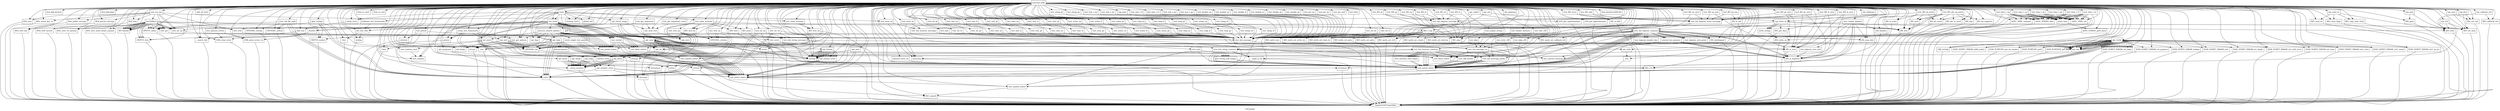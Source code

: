 digraph "Call graph" {
	label="Call graph";

	Node0x55975a6a2500 [shape=record,label="{external node}"];
	Node0x55975a6a2500 -> Node0x55975a6a4090;
	Node0x55975a6a2500 -> Node0x55975a6e0ed0;
	Node0x55975a6a2500 -> Node0x55975a6e1370;
	Node0x55975a6a2500 -> Node0x55975a6a40c0;
	Node0x55975a6a2500 -> Node0x55975a6e10d0;
	Node0x55975a6a2500 -> Node0x55975a6e11b0;
	Node0x55975a6a2500 -> Node0x55975a6e1220;
	Node0x55975a6a2500 -> Node0x55975a6a6890;
	Node0x55975a6a2500 -> Node0x55975a6e1300;
	Node0x55975a6a2500 -> Node0x55975a6e1410;
	Node0x55975a6a2500 -> Node0x55975a6a64b0;
	Node0x55975a6a2500 -> Node0x55975a6a6560;
	Node0x55975a6a2500 -> Node0x55975a6a65d0;
	Node0x55975a6a2500 -> Node0x55975a6a6640;
	Node0x55975a6a2500 -> Node0x55975a6a66b0;
	Node0x55975a6a2500 -> Node0x55975a6a6720;
	Node0x55975a6a2500 -> Node0x55975a6a6790;
	Node0x55975a6a2500 -> Node0x55975a6a4130;
	Node0x55975a6a2500 -> Node0x55975a6a6ab0;
	Node0x55975a6a2500 -> Node0x55975a6a6b80;
	Node0x55975a6a2500 -> Node0x55975a6a6c20;
	Node0x55975a6a2500 -> Node0x55975a6a6c90;
	Node0x55975a6a2500 -> Node0x55975a6a6d00;
	Node0x55975a6a2500 -> Node0x55975a6a6d30;
	Node0x55975a6a2500 -> Node0x55975a67d2c0;
	Node0x55975a6a2500 -> Node0x55975a67d4b0;
	Node0x55975a6a2500 -> Node0x55975a67d520;
	Node0x55975a6a2500 -> Node0x55975a67d5c0;
	Node0x55975a6a2500 -> Node0x55975a67d660;
	Node0x55975a6a2500 -> Node0x55975a67d700;
	Node0x55975a6a2500 -> Node0x55975a91af30;
	Node0x55975a6a2500 -> Node0x55975a91afd0;
	Node0x55975a6a2500 -> Node0x55975a91b070;
	Node0x55975a6a2500 -> Node0x55975a91b0e0;
	Node0x55975a6a2500 -> Node0x55975a91b150;
	Node0x55975a6a2500 -> Node0x55975a91b260;
	Node0x55975a6a2500 -> Node0x55975a91b2d0;
	Node0x55975a6a2500 -> Node0x55975a91b370;
	Node0x55975a6a2500 -> Node0x55975a91b300;
	Node0x55975a6a2500 -> Node0x55975a91b4b0;
	Node0x55975a6a2500 -> Node0x55975a91b4e0;
	Node0x55975a6a2500 -> Node0x55975a91e4f0;
	Node0x55975a6a2500 -> Node0x55975a91e5c0;
	Node0x55975a6a2500 -> Node0x55975a91e970;
	Node0x55975a6a2500 -> Node0x55975a91ea80;
	Node0x55975a6a2500 -> Node0x55975a91eb90;
	Node0x55975a6a2500 -> Node0x55975a91e890;
	Node0x55975a6a2500 -> Node0x55975a91ebc0;
	Node0x55975a6a2500 -> Node0x55975a67d2f0;
	Node0x55975a6a2500 -> Node0x55975a91b180;
	Node0x55975a6a2500 -> Node0x55975a67d7a0;
	Node0x55975a6a2500 -> Node0x55975a67d410;
	Node0x55975a6a2500 -> Node0x55975a91e660;
	Node0x55975a6a2500 -> Node0x55975a67d180;
	Node0x55975a6a2500 -> Node0x55975a91eda0;
	Node0x55975a6a2500 -> Node0x55975a91edd0;
	Node0x55975a6a2500 -> Node0x55975a91ef70;
	Node0x55975a6a2500 -> Node0x55975a6e2ba0;
	Node0x55975a6a2500 -> Node0x55975a6e2bd0;
	Node0x55975a6a2500 -> Node0x55975a6e2c40;
	Node0x55975a6a2500 -> Node0x55975a6e2cf0;
	Node0x55975a6a2500 -> Node0x55975a6e2d90;
	Node0x55975a6a2500 -> Node0x55975a6e2f10;
	Node0x55975a6a2500 -> Node0x55975a6e2f40;
	Node0x55975a6a2500 -> Node0x55975a6e30b0;
	Node0x55975a6a2500 -> Node0x55975a91dce0;
	Node0x55975a6a2500 -> Node0x55975a6e1060;
	Node0x55975a6a2500 -> Node0x55975a91deb0;
	Node0x55975a6a2500 -> Node0x55975a91df50;
	Node0x55975a6a2500 -> Node0x55975a91dff0;
	Node0x55975a6a2500 -> Node0x55975a91e090;
	Node0x55975a6a2500 -> Node0x55975a91e130;
	Node0x55975a6a2500 -> Node0x55975a91e1d0;
	Node0x55975a6a2500 -> Node0x55975a91e270;
	Node0x55975a6a2500 -> Node0x55975a91e310;
	Node0x55975a6a2500 -> Node0x55975a91e3b0;
	Node0x55975a6a2500 -> Node0x55975a91e450;
	Node0x55975a6a2500 -> Node0x55975a6e40f0;
	Node0x55975a6a2500 -> Node0x55975a6e4190;
	Node0x55975a6a2500 -> Node0x55975a6e4230;
	Node0x55975a6a2500 -> Node0x55975a6e42d0;
	Node0x55975a6a2500 -> Node0x55975a6e4370;
	Node0x55975a6a2500 -> Node0x55975a6e4410;
	Node0x55975a6a2500 -> Node0x55975a6e44b0;
	Node0x55975a6a2500 -> Node0x55975a6e4550;
	Node0x55975a6a2500 -> Node0x55975a6e45f0;
	Node0x55975a6a2500 -> Node0x55975a6e4690;
	Node0x55975a6a2500 -> Node0x55975a6e4730;
	Node0x55975a6a2500 -> Node0x55975a6e47d0;
	Node0x55975a6a2500 -> Node0x55975a6e4870;
	Node0x55975a6a2500 -> Node0x55975a6e4910;
	Node0x55975a6a2500 -> Node0x55975a6e49b0;
	Node0x55975a6a2500 -> Node0x55975a6e4a50;
	Node0x55975a6a2500 -> Node0x55975a6e4af0;
	Node0x55975a6a2500 -> Node0x55975a6e4b90;
	Node0x55975a6a2500 -> Node0x55975a6e4c30;
	Node0x55975a6a2500 -> Node0x55975a6e4cd0;
	Node0x55975a6a2500 -> Node0x55975a6e4d70;
	Node0x55975a6a2500 -> Node0x55975a6e4e10;
	Node0x55975a6a2500 -> Node0x55975a6e4eb0;
	Node0x55975a6a2500 -> Node0x55975a6e4f50;
	Node0x55975a6a2500 -> Node0x55975a6e4ff0;
	Node0x55975a6a2500 -> Node0x55975a6e5090;
	Node0x55975a6a2500 -> Node0x55975a6e5130;
	Node0x55975a6a2500 -> Node0x55975a6e51d0;
	Node0x55975a6a2500 -> Node0x55975a6e5270;
	Node0x55975a6a2500 -> Node0x55975a6e5310;
	Node0x55975a6a2500 -> Node0x55975a6e53b0;
	Node0x55975a6a2500 -> Node0x55975a6e5450;
	Node0x55975a6a2500 -> Node0x55975a6e54f0;
	Node0x55975a6a2500 -> Node0x55975a6e5590;
	Node0x55975a6a2500 -> Node0x55975a6e5630;
	Node0x55975a6a2500 -> Node0x55975a6e56d0;
	Node0x55975a6a2500 -> Node0x55975a6e5770;
	Node0x55975a6a2500 -> Node0x55975a6e5810;
	Node0x55975a6a2500 -> Node0x55975a6e58b0;
	Node0x55975a6a2500 -> Node0x55975a6e5950;
	Node0x55975a6a2500 -> Node0x55975a6e0fb0;
	Node0x55975a6a2500 -> Node0x55975a6e1140;
	Node0x55975a6a2500 -> Node0x55975a6e5a50;
	Node0x55975a6a2500 -> Node0x55975a6e5af0;
	Node0x55975a6a2500 -> Node0x55975a6e5cb0;
	Node0x55975a6a2500 -> Node0x55975a6e5ce0;
	Node0x55975a6a2500 -> Node0x55975a6e5e20;
	Node0x55975a6a2500 -> Node0x55975a6e5ec0;
	Node0x55975a6a2500 -> Node0x55975a6e5ff0;
	Node0x55975a6a2500 -> Node0x55975a6e1290;
	Node0x55975a6a2500 -> Node0x55975a6e6020;
	Node0x55975a6a2500 -> Node0x55975a6e6200;
	Node0x55975a6a2500 -> Node0x55975a6e6230;
	Node0x55975a6a2500 -> Node0x55975a6e6330;
	Node0x55975a6a2500 -> Node0x55975a6e6490;
	Node0x55975a6a2500 -> Node0x55975a6e6500;
	Node0x55975a6a2500 -> Node0x55975a6e6660;
	Node0x55975a6a2500 -> Node0x55975a6e6690;
	Node0x55975a6a2500 -> Node0x55975a6e6750;
	Node0x55975a6a2500 -> Node0x55975a6e6810;
	Node0x55975a6a2500 -> Node0x55975a6e6910;
	Node0x55975a6a2500 -> Node0x55975a6e6a90;
	Node0x55975a6a2500 -> Node0x55975a6e6ac0;
	Node0x55975a6a2500 -> Node0x55975a6e6b30;
	Node0x55975a6a2500 -> Node0x55975a6e31b0;
	Node0x55975a6a2500 -> Node0x55975a6e3220;
	Node0x55975a6a2500 -> Node0x55975a6e3370;
	Node0x55975a6a2500 -> Node0x55975a6e33e0;
	Node0x55975a6a2500 -> Node0x55975a6e3570;
	Node0x55975a6a2500 -> Node0x55975a6e3610;
	Node0x55975a6a2500 -> Node0x55975a6e3680;
	Node0x55975a6a2500 -> Node0x55975a6e3770;
	Node0x55975a6a2500 -> Node0x55975a6e37a0;
	Node0x55975a6a2500 -> Node0x55975a6e38a0;
	Node0x55975a6a2500 -> Node0x55975a6e3940;
	Node0x55975a6a2500 -> Node0x55975a6e38d0;
	Node0x55975a6a2500 -> Node0x55975a6e3c70;
	Node0x55975a6a2500 -> Node0x55975a6e3ce0;
	Node0x55975a6a2500 -> Node0x55975a6e3d10;
	Node0x55975a6a2500 -> Node0x55975a6e3dc0;
	Node0x55975a6a2500 -> Node0x55975a6e3fd0;
	Node0x55975a6a2500 -> Node0x55975a6e4040;
	Node0x55975a6a2500 -> Node0x55975a6e4070;
	Node0x55975a6a2500 -> Node0x55975a699da0;
	Node0x55975a6a2500 -> Node0x55975a699e70;
	Node0x55975a6a2500 -> Node0x55975a699f70;
	Node0x55975a6a2500 -> Node0x55975a699fa0;
	Node0x55975a6a2500 -> Node0x55975a69a120;
	Node0x55975a6a2500 -> Node0x55975a69a2a0;
	Node0x55975a6a2500 -> Node0x55975a69a420;
	Node0x55975a6a2500 -> Node0x55975a69a5a0;
	Node0x55975a6a2500 -> Node0x55975a69a790;
	Node0x55975a6a2500 -> Node0x55975a69a800;
	Node0x55975a6a2500 -> Node0x55975a67d1f0;
	Node0x55975a6a2500 -> Node0x55975a91ab40;
	Node0x55975a6a2500 -> Node0x55975a69a830;
	Node0x55975a6a2500 -> Node0x55975a69aa00;
	Node0x55975a6a2500 -> Node0x55975a69aa70;
	Node0x55975a6a2500 -> Node0x55975a69abb0;
	Node0x55975a6a2500 -> Node0x55975a69ac50;
	Node0x55975a6a2500 -> Node0x55975a69acc0;
	Node0x55975a6a2500 -> Node0x55975a69adb0;
	Node0x55975a6a2500 -> Node0x55975a91ad70;
	Node0x55975a6a2500 -> Node0x55975a69ade0;
	Node0x55975a6a2500 -> Node0x55975a69aea0;
	Node0x55975a6a2500 -> Node0x55975a69b090;
	Node0x55975a6a2500 -> Node0x55975a69b140;
	Node0x55975a6a2500 -> Node0x55975a69b170;
	Node0x55975a6a2500 -> Node0x55975a69b3f0;
	Node0x55975a6a2500 -> Node0x55975a69b420;
	Node0x55975a6a2500 -> Node0x55975a69b610;
	Node0x55975a6a2500 -> Node0x55975a69b640;
	Node0x55975a6a2500 -> Node0x55975a69b830;
	Node0x55975a6a2500 -> Node0x55975a91ad00;
	Node0x55975a6a2500 -> Node0x55975a69b860;
	Node0x55975a6a2500 -> Node0x55975a69ba20;
	Node0x55975a6a2500 -> Node0x55975a69ba90;
	Node0x55975a6a2500 -> Node0x55975a69bb00;
	Node0x55975a6a2500 -> Node0x55975a69bb70;
	Node0x55975a6a2500 -> Node0x55975a69bbe0;
	Node0x55975a6a2500 -> Node0x55975a69c060;
	Node0x55975a6a2500 -> Node0x55975a69c0d0;
	Node0x55975a6a2500 -> Node0x55975a69c140;
	Node0x55975a6a2500 -> Node0x55975a69c1b0;
	Node0x55975a6a2500 -> Node0x55975a69c220;
	Node0x55975a6a2500 -> Node0x55975a69caa0;
	Node0x55975a6a2500 -> Node0x55975a69cb10;
	Node0x55975a6a2500 -> Node0x55975a69cb80;
	Node0x55975a6a2500 -> Node0x55975a69cbf0;
	Node0x55975a6a2500 -> Node0x55975a91abe0;
	Node0x55975a6a2500 -> Node0x55975a69cf60;
	Node0x55975a6a2500 -> Node0x55975a69cef0;
	Node0x55975a6a2500 -> Node0x55975a69d040;
	Node0x55975a6a2500 -> Node0x55975a91ac90;
	Node0x55975a6a2500 -> Node0x55975a69d110;
	Node0x55975a6a2500 -> Node0x55975a91eaf0;
	Node0x55975a6a2500 -> Node0x55975a91e9e0;
	Node0x55975a6a2500 -> Node0x55975a91ab70;
	Node0x55975a6a2500 -> Node0x55975a91e630;
	Node0x55975a6a2500 -> Node0x55975a69d170;
	Node0x55975a6a2500 -> Node0x55975a69d300;
	Node0x55975a6a2500 -> Node0x55975a69d370;
	Node0x55975a6a2500 -> Node0x55975a91e900;
	Node0x55975a6a2500 -> Node0x55975a69d470;
	Node0x55975a6a2500 -> Node0x55975a91ae10;
	Node0x55975a6a2500 -> Node0x55975a69d510;
	Node0x55975a6a2500 -> Node0x55975a91ec70;
	Node0x55975a6a2500 -> Node0x55975a67d3a0;
	Node0x55975a6a2500 -> Node0x55975a69d610;
	Node0x55975a6a2500 -> Node0x55975a91ae80;
	Node0x55975a6a2500 -> Node0x55975a69d710;
	Node0x55975a6a2500 -> Node0x55975a6e5b20;
	Node0x55975a6a2500 -> Node0x55975a69dab0;
	Node0x55975a6a2500 -> Node0x55975a69dfb0;
	Node0x55975a6a2500 -> Node0x55975a6e63d0;
	Node0x55975a6a2500 -> Node0x55975a69e140;
	Node0x55975a6a2500 -> Node0x55975a69e2b0;
	Node0x55975a6a2500 -> Node0x55975a6e65a0;
	Node0x55975a6a2500 -> Node0x55975a69e950;
	Node0x55975a6a2500 -> Node0x55975a69e9c0;
	Node0x55975a6a2500 -> Node0x55975a6e6190;
	Node0x55975a6a2500 -> Node0x55975a720b60;
	Node0x55975a6a2500 -> Node0x55975a91e6d0;
	Node0x55975a6a2500 -> Node0x55975a69d250;
	Node0x55975a6a2500 -> Node0x55975a720d00;
	Node0x55975a6a2500 -> Node0x55975a721380;
	Node0x55975a6a2500 -> Node0x55975a720da0;
	Node0x55975a6a2500 -> Node0x55975a7215e0;
	Node0x55975a6a2500 -> Node0x55975a720d30;
	Node0x55975a6a2500 -> Node0x55975a7217d0;
	Node0x55975a6a2500 -> Node0x55975a720ea0;
	Node0x55975a6a2500 -> Node0x55975a721870;
	Node0x55975a6a2500 -> Node0x55975a720f10;
	Node0x55975a6a2500 -> Node0x55975a7219d0;
	Node0x55975a6a2500 -> Node0x55975a720f80;
	Node0x55975a6a2500 -> Node0x55975a721b50;
	Node0x55975a6a2500 -> Node0x55975a720ff0;
	Node0x55975a6a2500 -> Node0x55975a721c60;
	Node0x55975a6a2500 -> Node0x55975a721060;
	Node0x55975a6a2500 -> Node0x55975a721d50;
	Node0x55975a6a2500 -> Node0x55975a7210d0;
	Node0x55975a6a2500 -> Node0x55975a7213f0;
	Node0x55975a6a2500 -> Node0x55975a697c40;
	Node0x55975a6a2500 -> Node0x55975a721420;
	Node0x55975a6a2500 -> Node0x55975a721bf0;
	Node0x55975a6a2500 -> Node0x55975a721910;
	Node0x55975a6a2500 -> Node0x55975a721680;
	Node0x55975a6a2500 -> Node0x55975a721610;
	Node0x55975a6a2500 -> Node0x55975a721730;
	Node0x55975a6a2500 -> Node0x55975a721490;
	Node0x55975a6a2500 -> Node0x55975a697eb0;
	Node0x55975a6e0ed0 [shape=record,label="{test_rsa_mp}"];
	Node0x55975a6e0ed0 -> Node0x55975a6a40c0;
	Node0x55975a6e0ed0 -> Node0x55975a6e0fb0;
	Node0x55975a6e0ed0 -> Node0x55975a6e0f40;
	Node0x55975a6e0ed0 -> Node0x55975a6e1060;
	Node0x55975a6e0ed0 -> Node0x55975a6e10d0;
	Node0x55975a6e0ed0 -> Node0x55975a6e1140;
	Node0x55975a6e0ed0 -> Node0x55975a6e11b0;
	Node0x55975a6e0ed0 -> Node0x55975a6e1060;
	Node0x55975a6e0ed0 -> Node0x55975a6e1220;
	Node0x55975a6e0ed0 -> Node0x55975a6e1290;
	Node0x55975a6e0ed0 -> Node0x55975a6e1300;
	Node0x55975a6a4090 [shape=record,label="{setup_tests}"];
	Node0x55975a6a4090 -> Node0x55975a6a4130;
	Node0x55975a6e1370 [shape=record,label="{llvm.dbg.declare}"];
	Node0x55975a6a40c0 [shape=record,label="{RSA_new}"];
	Node0x55975a6a40c0 -> Node0x55975a6a50b0;
	Node0x55975a6a64b0 [shape=record,label="{RSA_set0_key}"];
	Node0x55975a6a64b0 -> Node0x55975a6a50b0;
	Node0x55975a6a6560 [shape=record,label="{RSA_set0_factors}"];
	Node0x55975a6a6560 -> Node0x55975a6a50b0;
	Node0x55975a6a65d0 [shape=record,label="{RSA_set0_crt_params}"];
	Node0x55975a6a65d0 -> Node0x55975a6a50b0;
	Node0x55975a6a6640 [shape=record,label="{CRYPTO_zalloc}"];
	Node0x55975a6a6640 -> Node0x55975a6a50b0;
	Node0x55975a6a66b0 [shape=record,label="{RSA_set0_multi_prime_params}"];
	Node0x55975a6a66b0 -> Node0x55975a6a50b0;
	Node0x55975a6a6720 [shape=record,label="{CRYPTO_free}"];
	Node0x55975a6a6720 -> Node0x55975a6a50b0;
	Node0x55975a6a6790 [shape=record,label="{BN_free}"];
	Node0x55975a6a6790 -> Node0x55975a6a50b0;
	Node0x55975a6a4130 [shape=record,label="{add_test}"];
	Node0x55975a6a4130 -> Node0x55975a6a6ab0;
	Node0x55975a6a6ab0 [shape=record,label="{__assert_fail}"];
	Node0x55975a6a6ab0 -> Node0x55975a6a50b0;
	Node0x55975a6e5770 [shape=record,label="{test_double_ge}"];
	Node0x55975a6e5770 -> Node0x55975a91dd50;
	Node0x55975a6e5810 [shape=record,label="{test_ptr_eq}"];
	Node0x55975a6e5810 -> Node0x55975a91dd50;
	Node0x55975a6e58b0 [shape=record,label="{test_ptr_ne}"];
	Node0x55975a6e58b0 -> Node0x55975a91dd50;
	Node0x55975a6e5950 [shape=record,label="{test_ptr_null}"];
	Node0x55975a6e5950 -> Node0x55975a91dd50;
	Node0x55975a6e0fb0 [shape=record,label="{test_ptr}"];
	Node0x55975a6e0fb0 -> Node0x55975a91dd50;
	Node0x55975a6e1140 [shape=record,label="{test_true}"];
	Node0x55975a6e1140 -> Node0x55975a91dd50;
	Node0x55975a6e5a50 [shape=record,label="{test_false}"];
	Node0x55975a6e5a50 -> Node0x55975a91dd50;
	Node0x55975a6e5af0 [shape=record,label="{test_str_eq}"];
	Node0x55975a6e5af0 -> Node0x55975a91b150;
	Node0x55975a6e5af0 -> Node0x55975a91b2d0;
	Node0x55975a6e5af0 -> Node0x55975a91b2d0;
	Node0x55975a6e5af0 -> Node0x55975a6e5b20;
	Node0x55975a69e240 [shape=record,label="{test_bignum_zero_print}"];
	Node0x55975a69e240 -> Node0x55975a69e800;
	Node0x55975a69e240 -> Node0x55975a91b180;
	Node0x55975a69e2b0 [shape=record,label="{BN_bn2binpad}"];
	Node0x55975a69e2b0 -> Node0x55975a6a50b0;
	Node0x55975a69e730 [shape=record,label="{convert_bn_memory}"];
	Node0x55975a69e730 -> Node0x55975a6e6500;
	Node0x55975a69e730 -> Node0x55975a69e8d0;
	Node0x55975a69e730 -> Node0x55975a6e6910;
	Node0x55975a69e730 -> Node0x55975a6e6910;
	Node0x55975a69e730 -> Node0x55975a6e6910;
	Node0x55975a69e730 -> Node0x55975a91b2d0;
	Node0x55975a69e730 -> Node0x55975a91b300;
	Node0x55975a69e8d0 [shape=record,label="{hex_convert_memory}"];
	Node0x55975a69e800 [shape=record,label="{test_bignum_zero_null}"];
	Node0x55975a69e800 -> Node0x55975a6e6910;
	Node0x55975a6e65a0 [shape=record,label="{test_fail_bignum_mono_message}"];
	Node0x55975a6e65a0 -> Node0x55975a69e050;
	Node0x55975a6e65a0 -> Node0x55975a91b180;
	Node0x55975a69e950 [shape=record,label="{test_output_bignum}"];
	Node0x55975a69e950 -> Node0x55975a6e6500;
	Node0x55975a69e950 -> Node0x55975a69e800;
	Node0x55975a69e950 -> Node0x55975a91b180;
	Node0x55975a69e950 -> Node0x55975a69e140;
	Node0x55975a69e950 -> Node0x55975a69e9c0;
	Node0x55975a69e950 -> Node0x55975a69e8d0;
	Node0x55975a69e950 -> Node0x55975a6e6910;
	Node0x55975a69e950 -> Node0x55975a91b180;
	Node0x55975a69e950 -> Node0x55975a69e050;
	Node0x55975a69e9c0 [shape=record,label="{BN_bn2bin}"];
	Node0x55975a69e9c0 -> Node0x55975a6a50b0;
	Node0x55975a6e6190 [shape=record,label="{test_fail_memory_message}"];
	Node0x55975a6e6190 -> Node0x55975a720b30;
	Node0x55975a6e6190 -> Node0x55975a91b180;
	Node0x55975a720b30 [shape=record,label="{test_fail_memory_common}"];
	Node0x55975a720b30 -> Node0x55975a91eda0;
	Node0x55975a720b30 -> Node0x55975a720bd0;
	Node0x55975a720b30 -> Node0x55975a69d930;
	Node0x55975a720b30 -> Node0x55975a720bd0;
	Node0x55975a720b30 -> Node0x55975a720bd0;
	Node0x55975a720b30 -> Node0x55975a6e6020;
	Node0x55975a720b30 -> Node0x55975a69d930;
	Node0x55975a720b30 -> Node0x55975a69e8d0;
	Node0x55975a720b30 -> Node0x55975a69e8d0;
	Node0x55975a720b30 -> Node0x55975a91b180;
	Node0x55975a720b30 -> Node0x55975a720bd0;
	Node0x55975a720b30 -> Node0x55975a91b180;
	Node0x55975a720b30 -> Node0x55975a720bd0;
	Node0x55975a720b30 -> Node0x55975a91b180;
	Node0x55975a720b30 -> Node0x55975a91b180;
	Node0x55975a720b30 -> Node0x55975a91ae80;
	Node0x55975a720bd0 [shape=record,label="{test_memory_null_empty}"];
	Node0x55975a720bd0 -> Node0x55975a91b180;
	Node0x55975a720bd0 -> Node0x55975a91b180;
	Node0x55975a720b60 [shape=record,label="{test_output_memory}"];
	Node0x55975a720b60 -> Node0x55975a720b30;
	Node0x55975a91e6d0 [shape=record,label="{global_init}"];
	Node0x55975a69d250 [shape=record,label="{BIO_f_tap}"];
	Node0x55975a69d250 -> Node0x55975a720d00;
	Node0x55975a69d250 -> Node0x55975a720da0;
	Node0x55975a69d250 -> Node0x55975a720d30;
	Node0x55975a69d250 -> Node0x55975a720ea0;
	Node0x55975a69d250 -> Node0x55975a720f10;
	Node0x55975a69d250 -> Node0x55975a720f80;
	Node0x55975a69d250 -> Node0x55975a720ff0;
	Node0x55975a69d250 -> Node0x55975a721060;
	Node0x55975a69d250 -> Node0x55975a7210d0;
	Node0x55975a720d00 [shape=record,label="{BIO_meth_new}"];
	Node0x55975a720d00 -> Node0x55975a6a50b0;
	Node0x55975a721380 [shape=record,label="{tap_write_ex}"];
	Node0x55975a721380 -> Node0x55975a7213f0;
	Node0x55975a721380 -> Node0x55975a721490;
	Node0x55975a721380 -> Node0x55975a721420;
	Node0x55975a721380 -> Node0x55975a6a6c20;
	Node0x55975a721380 -> Node0x55975a721540;
	Node0x55975a721380 -> Node0x55975a721540;
	Node0x55975a721380 -> Node0x55975a721540;
	Node0x55975a721380 -> Node0x55975a721420;
	Node0x55975a720da0 [shape=record,label="{BIO_meth_set_write_ex}"];
	Node0x55975a720da0 -> Node0x55975a6a50b0;
	Node0x55975a6e0f40 [shape=record,label="{key2048p3}"];
	Node0x55975a6e0f40 -> Node0x55975a6e1410;
	Node0x55975a6e0f40 -> Node0x55975a6e1410;
	Node0x55975a6e0f40 -> Node0x55975a6e1410;
	Node0x55975a6e0f40 -> Node0x55975a6a64b0;
	Node0x55975a6e0f40 -> Node0x55975a6e1060;
	Node0x55975a6e0f40 -> Node0x55975a6e1410;
	Node0x55975a6e0f40 -> Node0x55975a6e1410;
	Node0x55975a6e0f40 -> Node0x55975a6a6560;
	Node0x55975a6e0f40 -> Node0x55975a6e1060;
	Node0x55975a6e0f40 -> Node0x55975a6e1410;
	Node0x55975a6e0f40 -> Node0x55975a6e1410;
	Node0x55975a6e0f40 -> Node0x55975a6e1410;
	Node0x55975a6e0f40 -> Node0x55975a6a65d0;
	Node0x55975a6e0f40 -> Node0x55975a6e1060;
	Node0x55975a6e0f40 -> Node0x55975a6a6640;
	Node0x55975a6e0f40 -> Node0x55975a6a6640;
	Node0x55975a6e0f40 -> Node0x55975a6a6640;
	Node0x55975a6e0f40 -> Node0x55975a6e0fb0;
	Node0x55975a6e0f40 -> Node0x55975a6e0fb0;
	Node0x55975a6e0f40 -> Node0x55975a6e0fb0;
	Node0x55975a6e0f40 -> Node0x55975a6e1410;
	Node0x55975a6e0f40 -> Node0x55975a6e1410;
	Node0x55975a6e0f40 -> Node0x55975a6e1410;
	Node0x55975a6e0f40 -> Node0x55975a6e0fb0;
	Node0x55975a6e0f40 -> Node0x55975a6e0fb0;
	Node0x55975a6e0f40 -> Node0x55975a6e0fb0;
	Node0x55975a6e0f40 -> Node0x55975a6a66b0;
	Node0x55975a6e0f40 -> Node0x55975a6e1140;
	Node0x55975a6e0f40 -> Node0x55975a6a6720;
	Node0x55975a6e0f40 -> Node0x55975a6a6720;
	Node0x55975a6e0f40 -> Node0x55975a6a6720;
	Node0x55975a6e0f40 -> Node0x55975a6a6790;
	Node0x55975a6e0f40 -> Node0x55975a6a6790;
	Node0x55975a6e0f40 -> Node0x55975a6a6790;
	Node0x55975a6e10d0 [shape=record,label="{RSA_check_key_ex}"];
	Node0x55975a6e10d0 -> Node0x55975a6a50b0;
	Node0x55975a6e11b0 [shape=record,label="{RSA_public_encrypt}"];
	Node0x55975a6e11b0 -> Node0x55975a6a50b0;
	Node0x55975a6e1220 [shape=record,label="{RSA_private_decrypt}"];
	Node0x55975a6e1220 -> Node0x55975a6a50b0;
	Node0x55975a6a6890 [shape=record,label="{llvm.dbg.label}"];
	Node0x55975a6e1300 [shape=record,label="{RSA_free}"];
	Node0x55975a6e1300 -> Node0x55975a6a50b0;
	Node0x55975a6e1410 [shape=record,label="{BN_bin2bn}"];
	Node0x55975a6e1410 -> Node0x55975a6a50b0;
	Node0x55975a6e4cd0 [shape=record,label="{test_ulong_eq}"];
	Node0x55975a6e4cd0 -> Node0x55975a91dd50;
	Node0x55975a6e4d70 [shape=record,label="{test_ulong_ne}"];
	Node0x55975a6e4d70 -> Node0x55975a91dd50;
	Node0x55975a6e4e10 [shape=record,label="{test_ulong_lt}"];
	Node0x55975a6e4e10 -> Node0x55975a91dd50;
	Node0x55975a6e4eb0 [shape=record,label="{test_ulong_le}"];
	Node0x55975a6e4eb0 -> Node0x55975a91dd50;
	Node0x55975a6e4f50 [shape=record,label="{test_ulong_gt}"];
	Node0x55975a6e4f50 -> Node0x55975a91dd50;
	Node0x55975a6e4ff0 [shape=record,label="{test_ulong_ge}"];
	Node0x55975a6e4ff0 -> Node0x55975a91dd50;
	Node0x55975a6e5090 [shape=record,label="{test_size_t_eq}"];
	Node0x55975a6e5090 -> Node0x55975a91dd50;
	Node0x55975a6e5130 [shape=record,label="{test_size_t_ne}"];
	Node0x55975a6e5130 -> Node0x55975a91dd50;
	Node0x55975a6e51d0 [shape=record,label="{test_size_t_lt}"];
	Node0x55975a6e51d0 -> Node0x55975a91dd50;
	Node0x55975a6e5270 [shape=record,label="{test_size_t_le}"];
	Node0x55975a6e5270 -> Node0x55975a91dd50;
	Node0x55975a6e5310 [shape=record,label="{test_size_t_gt}"];
	Node0x55975a6e5310 -> Node0x55975a91dd50;
	Node0x55975a6e53b0 [shape=record,label="{test_size_t_ge}"];
	Node0x55975a6e53b0 -> Node0x55975a91dd50;
	Node0x55975a6e5450 [shape=record,label="{test_double_eq}"];
	Node0x55975a6e5450 -> Node0x55975a91dd50;
	Node0x55975a6e54f0 [shape=record,label="{test_double_ne}"];
	Node0x55975a6e54f0 -> Node0x55975a91dd50;
	Node0x55975a6e5590 [shape=record,label="{test_double_lt}"];
	Node0x55975a6e5590 -> Node0x55975a91dd50;
	Node0x55975a6e5630 [shape=record,label="{test_double_le}"];
	Node0x55975a6e5630 -> Node0x55975a91dd50;
	Node0x55975a6e56d0 [shape=record,label="{test_double_gt}"];
	Node0x55975a6e56d0 -> Node0x55975a91dd50;
	Node0x55975a69d510 [shape=record,label="{BIO_vprintf}"];
	Node0x55975a69d510 -> Node0x55975a6a50b0;
	Node0x55975a91ec70 [shape=record,label="{test_vprintf_stderr}"];
	Node0x55975a91ec70 -> Node0x55975a69d510;
	Node0x55975a67d3a0 [shape=record,label="{test_flush_stdout}"];
	Node0x55975a67d3a0 -> Node0x55975a69d610;
	Node0x55975a69d610 [shape=record,label="{BIO_ctrl}"];
	Node0x55975a69d610 -> Node0x55975a6a50b0;
	Node0x55975a91ae80 [shape=record,label="{test_flush_stderr}"];
	Node0x55975a91ae80 -> Node0x55975a69d610;
	Node0x55975a69d710 [shape=record,label="{openssl_error_cb}"];
	Node0x55975a69d710 -> Node0x55975a91b180;
	Node0x55975a6e5b20 [shape=record,label="{test_fail_string_message}"];
	Node0x55975a6e5b20 -> Node0x55975a69d7b0;
	Node0x55975a6e5b20 -> Node0x55975a91b180;
	Node0x55975a69d7b0 [shape=record,label="{test_fail_string_common}"];
	Node0x55975a69d7b0 -> Node0x55975a6a6c20;
	Node0x55975a69d7b0 -> Node0x55975a91eda0;
	Node0x55975a69d7b0 -> Node0x55975a69d7e0;
	Node0x55975a69d7b0 -> Node0x55975a69d930;
	Node0x55975a69d7b0 -> Node0x55975a69d7e0;
	Node0x55975a69d7b0 -> Node0x55975a69d7e0;
	Node0x55975a69d7b0 -> Node0x55975a91b150;
	Node0x55975a69d7b0 -> Node0x55975a69d930;
	Node0x55975a69d7b0 -> Node0x55975a69dab0;
	Node0x55975a69d7b0 -> Node0x55975a69dab0;
	Node0x55975a69d7b0 -> Node0x55975a91b180;
	Node0x55975a69d7b0 -> Node0x55975a69d7e0;
	Node0x55975a69d7b0 -> Node0x55975a91b180;
	Node0x55975a69d7b0 -> Node0x55975a69d7e0;
	Node0x55975a69d7b0 -> Node0x55975a91b180;
	Node0x55975a69d7b0 -> Node0x55975a91b180;
	Node0x55975a69d7b0 -> Node0x55975a91ae80;
	Node0x55975a69d7e0 [shape=record,label="{test_string_null_empty}"];
	Node0x55975a69d7e0 -> Node0x55975a91b180;
	Node0x55975a69d7e0 -> Node0x55975a91b180;
	Node0x55975a69d930 [shape=record,label="{test_diff_header}"];
	Node0x55975a69d930 -> Node0x55975a91b180;
	Node0x55975a69d930 -> Node0x55975a91b180;
	Node0x55975a69dab0 [shape=record,label="{__ctype_b_loc}"];
	Node0x55975a69dab0 -> Node0x55975a6a50b0;
	Node0x55975a69dfb0 [shape=record,label="{test_output_string}"];
	Node0x55975a69dfb0 -> Node0x55975a69d7b0;
	Node0x55975a6e63d0 [shape=record,label="{test_fail_bignum_message}"];
	Node0x55975a6e63d0 -> Node0x55975a69e050;
	Node0x55975a6e63d0 -> Node0x55975a91b180;
	Node0x55975a69e050 [shape=record,label="{test_fail_bignum_common}"];
	Node0x55975a69e050 -> Node0x55975a91eda0;
	Node0x55975a69e050 -> Node0x55975a69e140;
	Node0x55975a69e050 -> Node0x55975a6e6910;
	Node0x55975a69e050 -> Node0x55975a69e140;
	Node0x55975a69e050 -> Node0x55975a6e6910;
	Node0x55975a69e050 -> Node0x55975a69e080;
	Node0x55975a69e050 -> Node0x55975a69e240;
	Node0x55975a69e050 -> Node0x55975a69d930;
	Node0x55975a69e050 -> Node0x55975a69e080;
	Node0x55975a69e050 -> Node0x55975a69e240;
	Node0x55975a69e050 -> Node0x55975a69e240;
	Node0x55975a69e050 -> Node0x55975a6e6330;
	Node0x55975a69e050 -> Node0x55975a69d930;
	Node0x55975a69e050 -> Node0x55975a69e080;
	Node0x55975a69e050 -> Node0x55975a91b370;
	Node0x55975a69e050 -> Node0x55975a91b180;
	Node0x55975a69e050 -> Node0x55975a69e2b0;
	Node0x55975a69e050 -> Node0x55975a69e2b0;
	Node0x55975a69e050 -> Node0x55975a69e730;
	Node0x55975a69e050 -> Node0x55975a69e730;
	Node0x55975a69e050 -> Node0x55975a91b180;
	Node0x55975a69e050 -> Node0x55975a91b180;
	Node0x55975a69e050 -> Node0x55975a91b180;
	Node0x55975a69e050 -> Node0x55975a91b180;
	Node0x55975a69e050 -> Node0x55975a91b180;
	Node0x55975a69e050 -> Node0x55975a91b180;
	Node0x55975a69e050 -> Node0x55975a91ae80;
	Node0x55975a69e050 -> Node0x55975a6a6720;
	Node0x55975a69e140 [shape=record,label="{BN_num_bits}"];
	Node0x55975a69e140 -> Node0x55975a6a50b0;
	Node0x55975a69e080 [shape=record,label="{test_bignum_header_line}"];
	Node0x55975a69e080 -> Node0x55975a91b180;
	Node0x55975a6a6b80 [shape=record,label="{add_all_tests}"];
	Node0x55975a6a6b80 -> Node0x55975a6a6ab0;
	Node0x55975a6a6c20 [shape=record,label="{subtest_level}"];
	Node0x55975a6a6c90 [shape=record,label="{setup_test_framework}"];
	Node0x55975a6a6c90 -> Node0x55975a6a6d00;
	Node0x55975a6a6c90 -> Node0x55975a6a6d00;
	Node0x55975a6a6c90 -> Node0x55975a6a6d30;
	Node0x55975a6a6c90 -> Node0x55975a6a6d30;
	Node0x55975a6a6c90 -> Node0x55975a67d110;
	Node0x55975a6a6c90 -> Node0x55975a67d180;
	Node0x55975a6a6c90 -> Node0x55975a67d1f0;
	Node0x55975a6a6d00 [shape=record,label="{getenv}"];
	Node0x55975a6a6d00 -> Node0x55975a6a50b0;
	Node0x55975a6a6d30 [shape=record,label="{atoi}"];
	Node0x55975a6a6d30 -> Node0x55975a6a50b0;
	Node0x55975a67d110 [shape=record,label="{set_seed}"];
	Node0x55975a67d110 -> Node0x55975a67d2c0;
	Node0x55975a67d110 -> Node0x55975a6a6c20;
	Node0x55975a67d110 -> Node0x55975a67d2f0;
	Node0x55975a67d110 -> Node0x55975a67d3a0;
	Node0x55975a67d110 -> Node0x55975a67d410;
	Node0x55975a67d2c0 [shape=record,label="{time}"];
	Node0x55975a67d2c0 -> Node0x55975a6a50b0;
	Node0x55975a67d4b0 [shape=record,label="{pulldown_test_framework}"];
	Node0x55975a67d4b0 -> Node0x55975a67d520;
	Node0x55975a91b2d0 [shape=record,label="{strlen}"];
	Node0x55975a91b2d0 -> Node0x55975a6a50b0;
	Node0x55975a67d520 [shape=record,label="{set_test_title}"];
	Node0x55975a67d520 -> Node0x55975a67d5c0;
	Node0x55975a67d520 -> Node0x55975a67d660;
	Node0x55975a67d5c0 [shape=record,label="{free}"];
	Node0x55975a67d5c0 -> Node0x55975a6a50b0;
	Node0x55975a67d660 [shape=record,label="{strdup}"];
	Node0x55975a67d660 -> Node0x55975a6a50b0;
	Node0x55975a67d700 [shape=record,label="{run_tests}"];
	Node0x55975a67d700 -> Node0x55975a67d770;
	Node0x55975a67d700 -> Node0x55975a67d2f0;
	Node0x55975a67d700 -> Node0x55975a67d2f0;
	Node0x55975a67d700 -> Node0x55975a67d2f0;
	Node0x55975a67d700 -> Node0x55975a67d3a0;
	Node0x55975a67d700 -> Node0x55975a67d7a0;
	Node0x55975a67d700 -> Node0x55975a67d2f0;
	Node0x55975a67d700 -> Node0x55975a67d2f0;
	Node0x55975a67d700 -> Node0x55975a67d3a0;
	Node0x55975a67d700 -> Node0x55975a67d520;
	Node0x55975a67d700 -> Node0x55975a6a50b0;
	Node0x55975a67d700 -> Node0x55975a67d850;
	Node0x55975a67d700 -> Node0x55975a67d8c0;
	Node0x55975a67d700 -> Node0x55975a67d2f0;
	Node0x55975a67d700 -> Node0x55975a67d2f0;
	Node0x55975a67d700 -> Node0x55975a67d3a0;
	Node0x55975a67d700 -> Node0x55975a67d7a0;
	Node0x55975a67d700 -> Node0x55975a91aad0;
	Node0x55975a67d700 -> Node0x55975a67d520;
	Node0x55975a67d700 -> Node0x55975a6a50b0;
	Node0x55975a67d700 -> Node0x55975a67d8c0;
	Node0x55975a67d700 -> Node0x55975a67d850;
	Node0x55975a67d700 -> Node0x55975a67d850;
	Node0x55975a67d700 -> Node0x55975a67d850;
	Node0x55975a67d770 [shape=record,label="{process_shared_options}"];
	Node0x55975a67d770 -> Node0x55975a91ab40;
	Node0x55975a67d770 -> Node0x55975a91abe0;
	Node0x55975a67d770 -> Node0x55975a67d180;
	Node0x55975a67d770 -> Node0x55975a91ab70;
	Node0x55975a67d770 -> Node0x55975a91ac90;
	Node0x55975a67d770 -> Node0x55975a91ad00;
	Node0x55975a67d770 -> Node0x55975a91ac90;
	Node0x55975a67d770 -> Node0x55975a91ad00;
	Node0x55975a67d770 -> Node0x55975a91ad70;
	Node0x55975a67d770 -> Node0x55975a91ad00;
	Node0x55975a67d770 -> Node0x55975a91ad70;
	Node0x55975a67d770 -> Node0x55975a91ad00;
	Node0x55975a67d770 -> Node0x55975a91ad70;
	Node0x55975a67d770 -> Node0x55975a67d110;
	Node0x55975a67d770 -> Node0x55975a91ade0;
	Node0x55975a67d850 [shape=record,label="{test_verdict}"];
	Node0x55975a67d850 -> Node0x55975a67d3a0;
	Node0x55975a67d850 -> Node0x55975a91ae80;
	Node0x55975a67d850 -> Node0x55975a67d2f0;
	Node0x55975a67d850 -> Node0x55975a91ae10;
	Node0x55975a67d850 -> Node0x55975a67d2f0;
	Node0x55975a67d850 -> Node0x55975a67d2f0;
	Node0x55975a67d850 -> Node0x55975a67d3a0;
	Node0x55975a67d8c0 [shape=record,label="{finalize}"];
	Node0x55975a67d8c0 -> Node0x55975a91af30;
	Node0x55975a67d8c0 -> Node0x55975a91afd0;
	Node0x55975a91aad0 [shape=record,label="{gcd}"];
	Node0x55975a91af30 [shape=record,label="{ERR_clear_error}"];
	Node0x55975a91af30 -> Node0x55975a6a50b0;
	Node0x55975a91afd0 [shape=record,label="{ERR_print_errors_cb}"];
	Node0x55975a91afd0 -> Node0x55975a6a50b0;
	Node0x55975a91b070 [shape=record,label="{llvm.va_start}"];
	Node0x55975a91b0e0 [shape=record,label="{llvm.va_end}"];
	Node0x55975a91ade0 [shape=record,label="{check_single_test_params}"];
	Node0x55975a91ade0 -> Node0x55975a91b150;
	Node0x55975a91ade0 -> Node0x55975a6a6d30;
	Node0x55975a91ade0 -> Node0x55975a91b180;
	Node0x55975a91ade0 -> Node0x55975a91b180;
	Node0x55975a91ade0 -> Node0x55975a91b180;
	Node0x55975a91b150 [shape=record,label="{strcmp}"];
	Node0x55975a91b150 -> Node0x55975a6a50b0;
	Node0x55975a91b260 [shape=record,label="{glue_strings}"];
	Node0x55975a91b260 -> Node0x55975a91b2d0;
	Node0x55975a91b260 -> Node0x55975a91b370;
	Node0x55975a91b260 -> Node0x55975a6e0fb0;
	Node0x55975a91b260 -> Node0x55975a91b300;
	Node0x55975a91b260 -> Node0x55975a91b2d0;
	Node0x55975a91b370 [shape=record,label="{CRYPTO_malloc}"];
	Node0x55975a91b370 -> Node0x55975a6a50b0;
	Node0x55975a91b300 [shape=record,label="{strcpy}"];
	Node0x55975a91b300 -> Node0x55975a6a50b0;
	Node0x55975a91b4b0 [shape=record,label="{test_mk_file_path}"];
	Node0x55975a91b4b0 -> Node0x55975a91b2d0;
	Node0x55975a91b4b0 -> Node0x55975a91b2d0;
	Node0x55975a91b4b0 -> Node0x55975a91b2d0;
	Node0x55975a91b4b0 -> Node0x55975a6a6640;
	Node0x55975a91b4b0 -> Node0x55975a91b4e0;
	Node0x55975a91b4b0 -> Node0x55975a91e4f0;
	Node0x55975a91b4b0 -> Node0x55975a91e4f0;
	Node0x55975a91b4e0 [shape=record,label="{OPENSSL_strlcpy}"];
	Node0x55975a91b4e0 -> Node0x55975a6a50b0;
	Node0x55975a6e4730 [shape=record,label="{test_uchar_le}"];
	Node0x55975a6e4730 -> Node0x55975a91dd50;
	Node0x55975a6e47d0 [shape=record,label="{test_uchar_gt}"];
	Node0x55975a6e47d0 -> Node0x55975a91dd50;
	Node0x55975a6e4870 [shape=record,label="{test_uchar_ge}"];
	Node0x55975a6e4870 -> Node0x55975a91dd50;
	Node0x55975a6e4910 [shape=record,label="{test_long_eq}"];
	Node0x55975a6e4910 -> Node0x55975a91dd50;
	Node0x55975a6e49b0 [shape=record,label="{test_long_ne}"];
	Node0x55975a6e49b0 -> Node0x55975a91dd50;
	Node0x55975a6e4a50 [shape=record,label="{test_long_lt}"];
	Node0x55975a6e4a50 -> Node0x55975a91dd50;
	Node0x55975a6e4af0 [shape=record,label="{test_long_le}"];
	Node0x55975a6e4af0 -> Node0x55975a91dd50;
	Node0x55975a6e4b90 [shape=record,label="{test_long_gt}"];
	Node0x55975a6e4b90 -> Node0x55975a91dd50;
	Node0x55975a91e4f0 [shape=record,label="{OPENSSL_strlcat}"];
	Node0x55975a91e4f0 -> Node0x55975a6a50b0;
	Node0x55975a91e5c0 [shape=record,label="{main}"];
	Node0x55975a91e5c0 -> Node0x55975a91e630;
	Node0x55975a91e5c0 -> Node0x55975a91e6d0;
	Node0x55975a91e5c0 -> Node0x55975a91b180;
	Node0x55975a91e5c0 -> Node0x55975a6a6c90;
	Node0x55975a91e5c0 -> Node0x55975a6a4090;
	Node0x55975a91e5c0 -> Node0x55975a67d700;
	Node0x55975a91e5c0 -> Node0x55975a91e660;
	Node0x55975a91e5c0 -> Node0x55975a91e890;
	Node0x55975a91e5c0 -> Node0x55975a67d180;
	Node0x55975a91e5c0 -> Node0x55975a91ab70;
	Node0x55975a91e5c0 -> Node0x55975a67d4b0;
	Node0x55975a91e5c0 -> Node0x55975a91e900;
	Node0x55975a91e970 [shape=record,label="{test_get_argument_count}"];
	Node0x55975a91e970 -> Node0x55975a91e9e0;
	Node0x55975a91ea80 [shape=record,label="{test_get_argument}"];
	Node0x55975a91ea80 -> Node0x55975a91eaf0;
	Node0x55975a91ea80 -> Node0x55975a91eb90;
	Node0x55975a91ea80 -> Node0x55975a91e9e0;
	Node0x55975a91eb90 [shape=record,label="{OPENSSL_die}"];
	Node0x55975a91eb90 -> Node0x55975a6a50b0;
	Node0x55975a91e890 [shape=record,label="{opt_check_usage}"];
	Node0x55975a91e890 -> Node0x55975a91eaf0;
	Node0x55975a91e890 -> Node0x55975a91e9e0;
	Node0x55975a91e890 -> Node0x55975a91b180;
	Node0x55975a91e890 -> Node0x55975a91b180;
	Node0x55975a91ebc0 [shape=record,label="{opt_printf_stderr}"];
	Node0x55975a91ebc0 -> Node0x55975a91ec70;
	Node0x55975a67d2f0 [shape=record,label="{test_printf_stdout}"];
	Node0x55975a67d2f0 -> Node0x55975a91ae10;
	Node0x55975a91b180 [shape=record,label="{test_printf_stderr}"];
	Node0x55975a91b180 -> Node0x55975a91ec70;
	Node0x55975a67d7a0 [shape=record,label="{test_random}"];
	Node0x55975a67d410 [shape=record,label="{test_random_seed}"];
	Node0x55975a67d410 -> Node0x55975a67d7a0;
	Node0x55975a91e660 [shape=record,label="{cleanup_tests}"];
	Node0x55975a67d180 [shape=record,label="{test_get_options}"];
	Node0x55975a91eda0 [shape=record,label="{test_fail_message_prefix}"];
	Node0x55975a91eda0 -> Node0x55975a91b180;
	Node0x55975a91eda0 -> Node0x55975a91b180;
	Node0x55975a91eda0 -> Node0x55975a91b180;
	Node0x55975a91eda0 -> Node0x55975a91b180;
	Node0x55975a91eda0 -> Node0x55975a91b180;
	Node0x55975a91eda0 -> Node0x55975a91b180;
	Node0x55975a91edd0 [shape=record,label="{test_info_c90}"];
	Node0x55975a91edd0 -> Node0x55975a91ef10;
	Node0x55975a91ef10 [shape=record,label="{test_fail_message_va}"];
	Node0x55975a91ef10 -> Node0x55975a91eda0;
	Node0x55975a91ef10 -> Node0x55975a91ec70;
	Node0x55975a91ef10 -> Node0x55975a91b180;
	Node0x55975a91ef10 -> Node0x55975a91ae80;
	Node0x55975a91ef70 [shape=record,label="{test_info}"];
	Node0x55975a91ef70 -> Node0x55975a91ef10;
	Node0x55975a6e2ba0 [shape=record,label="{test_error_c90}"];
	Node0x55975a6e2ba0 -> Node0x55975a91ef10;
	Node0x55975a6e2ba0 -> Node0x55975a91b180;
	Node0x55975a6e2bd0 [shape=record,label="{test_error}"];
	Node0x55975a6e2bd0 -> Node0x55975a91ef10;
	Node0x55975a6e2bd0 -> Node0x55975a91b180;
	Node0x55975a6e2c40 [shape=record,label="{test_perror}"];
	Node0x55975a6e2c40 -> Node0x55975a6e2cf0;
	Node0x55975a6e2c40 -> Node0x55975a6e2d90;
	Node0x55975a6e2c40 -> Node0x55975a6e2bd0;
	Node0x55975a6e2cf0 [shape=record,label="{__errno_location}"];
	Node0x55975a6e2cf0 -> Node0x55975a6a50b0;
	Node0x55975a6e2d90 [shape=record,label="{strerror}"];
	Node0x55975a6e2d90 -> Node0x55975a6a50b0;
	Node0x55975a6e2f10 [shape=record,label="{test_note}"];
	Node0x55975a6e2f10 -> Node0x55975a91ec70;
	Node0x55975a6e2f10 -> Node0x55975a91b180;
	Node0x55975a6e2f10 -> Node0x55975a91ae80;
	Node0x55975a6e2f40 [shape=record,label="{test_skip}"];
	Node0x55975a6e2f40 -> Node0x55975a91ef10;
	Node0x55975a6e30b0 [shape=record,label="{test_skip_c90}"];
	Node0x55975a6e30b0 -> Node0x55975a91ef10;
	Node0x55975a6e30b0 -> Node0x55975a91b180;
	Node0x55975a91dce0 [shape=record,label="{test_openssl_errors}"];
	Node0x55975a91dce0 -> Node0x55975a91afd0;
	Node0x55975a91dce0 -> Node0x55975a91af30;
	Node0x55975a6e1060 [shape=record,label="{test_int_eq}"];
	Node0x55975a6e1060 -> Node0x55975a91dd50;
	Node0x55975a91dd50 [shape=record,label="{test_fail_message}"];
	Node0x55975a91dd50 -> Node0x55975a91ef10;
	Node0x55975a91deb0 [shape=record,label="{test_int_ne}"];
	Node0x55975a91deb0 -> Node0x55975a91dd50;
	Node0x55975a91df50 [shape=record,label="{test_int_lt}"];
	Node0x55975a91df50 -> Node0x55975a91dd50;
	Node0x55975a91dff0 [shape=record,label="{test_int_le}"];
	Node0x55975a91dff0 -> Node0x55975a91dd50;
	Node0x55975a91e090 [shape=record,label="{test_int_gt}"];
	Node0x55975a91e090 -> Node0x55975a91dd50;
	Node0x55975a91e130 [shape=record,label="{test_int_ge}"];
	Node0x55975a91e130 -> Node0x55975a91dd50;
	Node0x55975a91e1d0 [shape=record,label="{test_uint_eq}"];
	Node0x55975a91e1d0 -> Node0x55975a91dd50;
	Node0x55975a6e5cb0 [shape=record,label="{test_str_ne}"];
	Node0x55975a6e5cb0 -> Node0x55975a91b150;
	Node0x55975a6e5cb0 -> Node0x55975a91b2d0;
	Node0x55975a6e5cb0 -> Node0x55975a91b2d0;
	Node0x55975a6e5cb0 -> Node0x55975a6e5b20;
	Node0x55975a6e5ce0 [shape=record,label="{test_strn_eq}"];
	Node0x55975a6e5ce0 -> Node0x55975a6e5e20;
	Node0x55975a6e5ce0 -> Node0x55975a6e5ec0;
	Node0x55975a6e5ce0 -> Node0x55975a6e5ec0;
	Node0x55975a6e5ce0 -> Node0x55975a6e5b20;
	Node0x55975a6e5e20 [shape=record,label="{strncmp}"];
	Node0x55975a6e5e20 -> Node0x55975a6a50b0;
	Node0x55975a6e5ec0 [shape=record,label="{OPENSSL_strnlen}"];
	Node0x55975a6e5ec0 -> Node0x55975a6a50b0;
	Node0x55975a6e5ff0 [shape=record,label="{test_strn_ne}"];
	Node0x55975a6e5ff0 -> Node0x55975a6e5e20;
	Node0x55975a6e5ff0 -> Node0x55975a6e5ec0;
	Node0x55975a6e5ff0 -> Node0x55975a6e5ec0;
	Node0x55975a6e5ff0 -> Node0x55975a6e5b20;
	Node0x55975a6e1290 [shape=record,label="{test_mem_eq}"];
	Node0x55975a6e1290 -> Node0x55975a6e6020;
	Node0x55975a6e1290 -> Node0x55975a6e6190;
	Node0x55975a6e6020 [shape=record,label="{memcmp}"];
	Node0x55975a6e6020 -> Node0x55975a6a50b0;
	Node0x55975a6e6200 [shape=record,label="{test_mem_ne}"];
	Node0x55975a6e6200 -> Node0x55975a6e6020;
	Node0x55975a6e6200 -> Node0x55975a6e6190;
	Node0x55975a6e6230 [shape=record,label="{test_BN_eq}"];
	Node0x55975a6e6230 -> Node0x55975a6e6330;
	Node0x55975a6e6230 -> Node0x55975a6e63d0;
	Node0x55975a91e270 [shape=record,label="{test_uint_ne}"];
	Node0x55975a91e270 -> Node0x55975a91dd50;
	Node0x55975a91e310 [shape=record,label="{test_uint_lt}"];
	Node0x55975a91e310 -> Node0x55975a91dd50;
	Node0x55975a91e3b0 [shape=record,label="{test_uint_le}"];
	Node0x55975a91e3b0 -> Node0x55975a91dd50;
	Node0x55975a91e450 [shape=record,label="{test_uint_gt}"];
	Node0x55975a91e450 -> Node0x55975a91dd50;
	Node0x55975a6e40f0 [shape=record,label="{test_uint_ge}"];
	Node0x55975a6e40f0 -> Node0x55975a91dd50;
	Node0x55975a6e4190 [shape=record,label="{test_char_eq}"];
	Node0x55975a6e4190 -> Node0x55975a91dd50;
	Node0x55975a6e4230 [shape=record,label="{test_char_ne}"];
	Node0x55975a6e4230 -> Node0x55975a91dd50;
	Node0x55975a6e42d0 [shape=record,label="{test_char_lt}"];
	Node0x55975a6e42d0 -> Node0x55975a91dd50;
	Node0x55975a6e4370 [shape=record,label="{test_char_le}"];
	Node0x55975a6e4370 -> Node0x55975a91dd50;
	Node0x55975a6e4410 [shape=record,label="{test_char_gt}"];
	Node0x55975a6e4410 -> Node0x55975a91dd50;
	Node0x55975a6e44b0 [shape=record,label="{test_char_ge}"];
	Node0x55975a6e44b0 -> Node0x55975a91dd50;
	Node0x55975a6e4550 [shape=record,label="{test_uchar_eq}"];
	Node0x55975a6e4550 -> Node0x55975a91dd50;
	Node0x55975a6e45f0 [shape=record,label="{test_uchar_ne}"];
	Node0x55975a6e45f0 -> Node0x55975a91dd50;
	Node0x55975a6e4690 [shape=record,label="{test_uchar_lt}"];
	Node0x55975a6e4690 -> Node0x55975a91dd50;
	Node0x55975a69b030 [shape=record,label="{opt_number_error}"];
	Node0x55975a69b030 -> Node0x55975a91b2d0;
	Node0x55975a69b030 -> Node0x55975a6e5e20;
	Node0x55975a69b030 -> Node0x55975a91ebc0;
	Node0x55975a69b030 -> Node0x55975a91ebc0;
	Node0x55975a69b090 [shape=record,label="{llvm.memset.p0i8.i64}"];
	Node0x55975a69b140 [shape=record,label="{opt_imax}"];
	Node0x55975a69b140 -> Node0x55975a6e2cf0;
	Node0x55975a69b140 -> Node0x55975a6e2cf0;
	Node0x55975a69b140 -> Node0x55975a69b170;
	Node0x55975a69b140 -> Node0x55975a6e2cf0;
	Node0x55975a69b140 -> Node0x55975a6e2cf0;
	Node0x55975a69b140 -> Node0x55975a69b030;
	Node0x55975a69b140 -> Node0x55975a6e2cf0;
	Node0x55975a69b140 -> Node0x55975a6e2cf0;
	Node0x55975a69b170 [shape=record,label="{strtoimax}"];
	Node0x55975a69b170 -> Node0x55975a6a50b0;
	Node0x55975a69b3f0 [shape=record,label="{opt_umax}"];
	Node0x55975a69b3f0 -> Node0x55975a6e2cf0;
	Node0x55975a69b3f0 -> Node0x55975a6e2cf0;
	Node0x55975a69b3f0 -> Node0x55975a69b420;
	Node0x55975a69b3f0 -> Node0x55975a6e2cf0;
	Node0x55975a69b3f0 -> Node0x55975a6e2cf0;
	Node0x55975a69b3f0 -> Node0x55975a69b030;
	Node0x55975a69b3f0 -> Node0x55975a6e2cf0;
	Node0x55975a69b3f0 -> Node0x55975a6e2cf0;
	Node0x55975a69b420 [shape=record,label="{strtoumax}"];
	Node0x55975a69b420 -> Node0x55975a6a50b0;
	Node0x55975a69b610 [shape=record,label="{opt_ulong}"];
	Node0x55975a69b610 -> Node0x55975a6e2cf0;
	Node0x55975a69b610 -> Node0x55975a6e2cf0;
	Node0x55975a69b610 -> Node0x55975a69b640;
	Node0x55975a69b610 -> Node0x55975a6e2cf0;
	Node0x55975a69b610 -> Node0x55975a6e2cf0;
	Node0x55975a69b610 -> Node0x55975a69b030;
	Node0x55975a69b610 -> Node0x55975a6e2cf0;
	Node0x55975a69b610 -> Node0x55975a6e2cf0;
	Node0x55975a69b640 [shape=record,label="{strtoul}"];
	Node0x55975a69b640 -> Node0x55975a6a50b0;
	Node0x55975a69b830 [shape=record,label="{opt_verify}"];
	Node0x55975a69b830 -> Node0x55975a91eb90;
	Node0x55975a69b830 -> Node0x55975a91eb90;
	Node0x55975a69b830 -> Node0x55975a91eb90;
	Node0x55975a69b830 -> Node0x55975a91ad00;
	Node0x55975a69b830 -> Node0x55975a69b860;
	Node0x55975a69b830 -> Node0x55975a91ad00;
	Node0x55975a69b830 -> Node0x55975a91ebc0;
	Node0x55975a69b830 -> Node0x55975a69ba20;
	Node0x55975a69b830 -> Node0x55975a91ad00;
	Node0x55975a69b830 -> Node0x55975a69ba90;
	Node0x55975a69b830 -> Node0x55975a91ad00;
	Node0x55975a69b830 -> Node0x55975a91ebc0;
	Node0x55975a69b830 -> Node0x55975a69bb00;
	Node0x55975a69b830 -> Node0x55975a69bb70;
	Node0x55975a69b830 -> Node0x55975a69bbe0;
	Node0x55975a69b830 -> Node0x55975a91ad00;
	Node0x55975a69b830 -> Node0x55975a91ebc0;
	Node0x55975a69b830 -> Node0x55975a91ad00;
	Node0x55975a69b830 -> Node0x55975a69c060;
	Node0x55975a69b830 -> Node0x55975a91ad00;
	Node0x55975a69b830 -> Node0x55975a91ebc0;
	Node0x55975a69b830 -> Node0x55975a69c0d0;
	Node0x55975a69b830 -> Node0x55975a91ad00;
	Node0x55975a69b830 -> Node0x55975a6a6d30;
	Node0x55975a69b830 -> Node0x55975a69c140;
	Node0x55975a69b830 -> Node0x55975a91ad00;
	Node0x55975a69b830 -> Node0x55975a6a6d30;
	Node0x55975a69b830 -> Node0x55975a69c1b0;
	Node0x55975a69b830 -> Node0x55975a91ad00;
	Node0x55975a69b830 -> Node0x55975a69b140;
	Node0x55975a69b830 -> Node0x55975a91ad00;
	Node0x55975a69b830 -> Node0x55975a91ebc0;
	Node0x55975a69b830 -> Node0x55975a69c220;
	Node0x55975a69b830 -> Node0x55975a91ad00;
	Node0x55975a69b830 -> Node0x55975a69caa0;
	Node0x55975a69b830 -> Node0x55975a91ad00;
	Node0x55975a69b830 -> Node0x55975a69cb10;
	Node0x55975a69b830 -> Node0x55975a91ad00;
	Node0x55975a69b830 -> Node0x55975a69cb80;
	Node0x55975a69b830 -> Node0x55975a69cbf0;
	Node0x55975a69b830 -> Node0x55975a69cbf0;
	Node0x55975a69b830 -> Node0x55975a69cbf0;
	Node0x55975a69b830 -> Node0x55975a69cbf0;
	Node0x55975a69b830 -> Node0x55975a69cbf0;
	Node0x55975a69b830 -> Node0x55975a69cbf0;
	Node0x55975a69b830 -> Node0x55975a69cbf0;
	Node0x55975a69b830 -> Node0x55975a69cbf0;
	Node0x55975a69b830 -> Node0x55975a69cbf0;
	Node0x55975a69b830 -> Node0x55975a69cbf0;
	Node0x55975a69b830 -> Node0x55975a69cbf0;
	Node0x55975a69b830 -> Node0x55975a69cbf0;
	Node0x55975a69b830 -> Node0x55975a69cbf0;
	Node0x55975a69b830 -> Node0x55975a69cbf0;
	Node0x55975a69b830 -> Node0x55975a69cbf0;
	Node0x55975a69b830 -> Node0x55975a69cbf0;
	Node0x55975a69b830 -> Node0x55975a69cbf0;
	Node0x55975a69b830 -> Node0x55975a69cbf0;
	Node0x55975a69b830 -> Node0x55975a69cbf0;
	Node0x55975a69b830 -> Node0x55975a69cbf0;
	Node0x55975a91ad00 [shape=record,label="{opt_arg}"];
	Node0x55975a69b860 [shape=record,label="{OBJ_txt2obj}"];
	Node0x55975a69b860 -> Node0x55975a6a50b0;
	Node0x55975a69ba20 [shape=record,label="{X509_VERIFY_PARAM_add0_policy}"];
	Node0x55975a69ba20 -> Node0x55975a6a50b0;
	Node0x55975a69ba90 [shape=record,label="{X509_PURPOSE_get_by_sname}"];
	Node0x55975a69ba90 -> Node0x55975a6a50b0;
	Node0x55975a69bb00 [shape=record,label="{X509_PURPOSE_get0}"];
	Node0x55975a69bb00 -> Node0x55975a6a50b0;
	Node0x55975a69bb70 [shape=record,label="{X509_PURPOSE_get_id}"];
	Node0x55975a69bb70 -> Node0x55975a6a50b0;
	Node0x55975a69bbe0 [shape=record,label="{X509_VERIFY_PARAM_set_purpose}"];
	Node0x55975a69bbe0 -> Node0x55975a6a50b0;
	Node0x55975a69c060 [shape=record,label="{X509_VERIFY_PARAM_lookup}"];
	Node0x55975a69c060 -> Node0x55975a6a50b0;
	Node0x55975a6e4c30 [shape=record,label="{test_long_ge}"];
	Node0x55975a6e4c30 -> Node0x55975a91dd50;
	Node0x55975a6e6330 [shape=record,label="{BN_cmp}"];
	Node0x55975a6e6330 -> Node0x55975a6a50b0;
	Node0x55975a6e6490 [shape=record,label="{test_BN_eq_zero}"];
	Node0x55975a6e6490 -> Node0x55975a6e6500;
	Node0x55975a6e6490 -> Node0x55975a6e65a0;
	Node0x55975a6e6500 [shape=record,label="{BN_is_zero}"];
	Node0x55975a6e6500 -> Node0x55975a6a50b0;
	Node0x55975a6e6660 [shape=record,label="{test_BN_ne}"];
	Node0x55975a6e6660 -> Node0x55975a6e6330;
	Node0x55975a6e6660 -> Node0x55975a6e63d0;
	Node0x55975a6e6690 [shape=record,label="{test_BN_ne_zero}"];
	Node0x55975a6e6690 -> Node0x55975a6e6500;
	Node0x55975a6e6690 -> Node0x55975a6e65a0;
	Node0x55975a6e6750 [shape=record,label="{test_BN_gt}"];
	Node0x55975a6e6750 -> Node0x55975a6e6330;
	Node0x55975a6e6750 -> Node0x55975a6e63d0;
	Node0x55975a6e6810 [shape=record,label="{test_BN_gt_zero}"];
	Node0x55975a6e6810 -> Node0x55975a6e6910;
	Node0x55975a6e6810 -> Node0x55975a6e6500;
	Node0x55975a6e6810 -> Node0x55975a6e65a0;
	Node0x55975a6e6910 [shape=record,label="{BN_is_negative}"];
	Node0x55975a6e6910 -> Node0x55975a6a50b0;
	Node0x55975a6e6a90 [shape=record,label="{test_BN_ge}"];
	Node0x55975a6e6a90 -> Node0x55975a6e6330;
	Node0x55975a6e6a90 -> Node0x55975a6e63d0;
	Node0x55975a6e6ac0 [shape=record,label="{test_BN_ge_zero}"];
	Node0x55975a6e6ac0 -> Node0x55975a6e6910;
	Node0x55975a6e6ac0 -> Node0x55975a6e6500;
	Node0x55975a6e6ac0 -> Node0x55975a6e65a0;
	Node0x55975a6e6b30 [shape=record,label="{test_BN_lt}"];
	Node0x55975a6e6b30 -> Node0x55975a6e6330;
	Node0x55975a6e6b30 -> Node0x55975a6e63d0;
	Node0x55975a6e31b0 [shape=record,label="{test_BN_lt_zero}"];
	Node0x55975a6e31b0 -> Node0x55975a6e6910;
	Node0x55975a6e31b0 -> Node0x55975a6e6500;
	Node0x55975a6e31b0 -> Node0x55975a6e65a0;
	Node0x55975a6e3220 [shape=record,label="{test_BN_le}"];
	Node0x55975a6e3220 -> Node0x55975a6e6330;
	Node0x55975a6e3220 -> Node0x55975a6e63d0;
	Node0x55975a6e3370 [shape=record,label="{test_BN_le_zero}"];
	Node0x55975a6e3370 -> Node0x55975a6e6910;
	Node0x55975a6e3370 -> Node0x55975a6e6500;
	Node0x55975a6e3370 -> Node0x55975a6e65a0;
	Node0x55975a6e33e0 [shape=record,label="{test_BN_eq_one}"];
	Node0x55975a6e33e0 -> Node0x55975a6e3570;
	Node0x55975a6e33e0 -> Node0x55975a6e65a0;
	Node0x55975a6e3570 [shape=record,label="{BN_is_one}"];
	Node0x55975a6e3570 -> Node0x55975a6a50b0;
	Node0x55975a6e3610 [shape=record,label="{test_BN_odd}"];
	Node0x55975a6e3610 -> Node0x55975a6e3680;
	Node0x55975a6e3610 -> Node0x55975a6e65a0;
	Node0x55975a6e3680 [shape=record,label="{BN_is_odd}"];
	Node0x55975a6e3680 -> Node0x55975a6a50b0;
	Node0x55975a6e3770 [shape=record,label="{test_BN_even}"];
	Node0x55975a6e3770 -> Node0x55975a6e3680;
	Node0x55975a6e3770 -> Node0x55975a6e65a0;
	Node0x55975a6e37a0 [shape=record,label="{test_BN_eq_word}"];
	Node0x55975a6e37a0 -> Node0x55975a6e38a0;
	Node0x55975a6e37a0 -> Node0x55975a6e3940;
	Node0x55975a6e37a0 -> Node0x55975a6e38d0;
	Node0x55975a6e37a0 -> Node0x55975a6e63d0;
	Node0x55975a6e37a0 -> Node0x55975a6a6790;
	Node0x55975a6e38a0 [shape=record,label="{BN_is_word}"];
	Node0x55975a6e38a0 -> Node0x55975a6a50b0;
	Node0x55975a6e3940 [shape=record,label="{BN_new}"];
	Node0x55975a6e3940 -> Node0x55975a6a50b0;
	Node0x55975a6e38d0 [shape=record,label="{BN_set_word}"];
	Node0x55975a6e38d0 -> Node0x55975a6a50b0;
	Node0x55975a6e3c70 [shape=record,label="{test_BN_abs_eq_word}"];
	Node0x55975a6e3c70 -> Node0x55975a6e3ce0;
	Node0x55975a6e3c70 -> Node0x55975a6e3940;
	Node0x55975a6e3c70 -> Node0x55975a6e3d10;
	Node0x55975a6e3c70 -> Node0x55975a6e3dc0;
	Node0x55975a6e3c70 -> Node0x55975a6e38d0;
	Node0x55975a6e3c70 -> Node0x55975a6e63d0;
	Node0x55975a6e3c70 -> Node0x55975a6a6790;
	Node0x55975a6e3c70 -> Node0x55975a6a6790;
	Node0x55975a6e3ce0 [shape=record,label="{BN_abs_is_word}"];
	Node0x55975a6e3ce0 -> Node0x55975a6a50b0;
	Node0x55975a6e3d10 [shape=record,label="{BN_dup}"];
	Node0x55975a6e3d10 -> Node0x55975a6a50b0;
	Node0x55975a6e3dc0 [shape=record,label="{BN_set_negative}"];
	Node0x55975a6e3dc0 -> Node0x55975a6a50b0;
	Node0x55975a6e3fd0 [shape=record,label="{test_time_t_eq}"];
	Node0x55975a6e3fd0 -> Node0x55975a6e4040;
	Node0x55975a6e3fd0 -> Node0x55975a6e4040;
	Node0x55975a6e3fd0 -> Node0x55975a6e4070;
	Node0x55975a6e3fd0 -> Node0x55975a699c20;
	Node0x55975a6e3fd0 -> Node0x55975a699c20;
	Node0x55975a6e3fd0 -> Node0x55975a91dd50;
	Node0x55975a6e3fd0 -> Node0x55975a699da0;
	Node0x55975a6e3fd0 -> Node0x55975a699da0;
	Node0x55975a6e4040 [shape=record,label="{ASN1_TIME_set}"];
	Node0x55975a6e4040 -> Node0x55975a6a50b0;
	Node0x55975a6e4070 [shape=record,label="{ASN1_TIME_compare}"];
	Node0x55975a6e4070 -> Node0x55975a6a50b0;
	Node0x55975a699c20 [shape=record,label="{print_time}"];
	Node0x55975a699c20 -> Node0x55975a699e70;
	Node0x55975a699da0 [shape=record,label="{ASN1_STRING_free}"];
	Node0x55975a699da0 -> Node0x55975a6a50b0;
	Node0x55975a699e70 [shape=record,label="{ASN1_STRING_get0_data}"];
	Node0x55975a699e70 -> Node0x55975a6a50b0;
	Node0x55975a699f70 [shape=record,label="{test_time_t_ne}"];
	Node0x55975a699f70 -> Node0x55975a6e4040;
	Node0x55975a699f70 -> Node0x55975a6e4040;
	Node0x55975a699f70 -> Node0x55975a6e4070;
	Node0x55975a699f70 -> Node0x55975a699c20;
	Node0x55975a699f70 -> Node0x55975a699c20;
	Node0x55975a699f70 -> Node0x55975a91dd50;
	Node0x55975a699f70 -> Node0x55975a699da0;
	Node0x55975a699f70 -> Node0x55975a699da0;
	Node0x55975a699fa0 [shape=record,label="{test_time_t_gt}"];
	Node0x55975a699fa0 -> Node0x55975a6e4040;
	Node0x55975a699fa0 -> Node0x55975a6e4040;
	Node0x55975a699fa0 -> Node0x55975a6e4070;
	Node0x55975a699fa0 -> Node0x55975a699c20;
	Node0x55975a699fa0 -> Node0x55975a699c20;
	Node0x55975a699fa0 -> Node0x55975a91dd50;
	Node0x55975a699fa0 -> Node0x55975a699da0;
	Node0x55975a699fa0 -> Node0x55975a699da0;
	Node0x55975a69a120 [shape=record,label="{test_time_t_ge}"];
	Node0x55975a69a120 -> Node0x55975a6e4040;
	Node0x55975a69a120 -> Node0x55975a6e4040;
	Node0x55975a69a120 -> Node0x55975a6e4070;
	Node0x55975a69a120 -> Node0x55975a699c20;
	Node0x55975a69a120 -> Node0x55975a699c20;
	Node0x55975a69a120 -> Node0x55975a91dd50;
	Node0x55975a69a120 -> Node0x55975a699da0;
	Node0x55975a69a120 -> Node0x55975a699da0;
	Node0x55975a69a2a0 [shape=record,label="{test_time_t_lt}"];
	Node0x55975a69a2a0 -> Node0x55975a6e4040;
	Node0x55975a69a2a0 -> Node0x55975a6e4040;
	Node0x55975a69a2a0 -> Node0x55975a6e4070;
	Node0x55975a69a2a0 -> Node0x55975a699c20;
	Node0x55975a69a2a0 -> Node0x55975a699c20;
	Node0x55975a69a2a0 -> Node0x55975a91dd50;
	Node0x55975a69a2a0 -> Node0x55975a699da0;
	Node0x55975a69a2a0 -> Node0x55975a699da0;
	Node0x55975a69a420 [shape=record,label="{test_time_t_le}"];
	Node0x55975a69a420 -> Node0x55975a6e4040;
	Node0x55975a69a420 -> Node0x55975a6e4040;
	Node0x55975a69a420 -> Node0x55975a6e4070;
	Node0x55975a69a420 -> Node0x55975a699c20;
	Node0x55975a69a420 -> Node0x55975a699c20;
	Node0x55975a69a420 -> Node0x55975a91dd50;
	Node0x55975a69a420 -> Node0x55975a699da0;
	Node0x55975a69a420 -> Node0x55975a699da0;
	Node0x55975a69a5a0 [shape=record,label="{opt_progname}"];
	Node0x55975a69a5a0 -> Node0x55975a91b2d0;
	Node0x55975a69a5a0 -> Node0x55975a69a790;
	Node0x55975a69a790 [shape=record,label="{strncpy}"];
	Node0x55975a69a790 -> Node0x55975a6a50b0;
	Node0x55975a69a800 [shape=record,label="{opt_getprog}"];
	Node0x55975a67d1f0 [shape=record,label="{opt_init}"];
	Node0x55975a67d1f0 -> Node0x55975a91ab40;
	Node0x55975a67d1f0 -> Node0x55975a69a5a0;
	Node0x55975a67d1f0 -> Node0x55975a91eb90;
	Node0x55975a67d1f0 -> Node0x55975a91eb90;
	Node0x55975a67d1f0 -> Node0x55975a91eb90;
	Node0x55975a67d1f0 -> Node0x55975a91b150;
	Node0x55975a67d1f0 -> Node0x55975a91eb90;
	Node0x55975a67d1f0 -> Node0x55975a91eb90;
	Node0x55975a67d1f0 -> Node0x55975a91eb90;
	Node0x55975a91ab40 [shape=record,label="{opt_begin}"];
	Node0x55975a69a830 [shape=record,label="{opt_format_error}"];
	Node0x55975a69a830 -> Node0x55975a91ebc0;
	Node0x55975a69a830 -> Node0x55975a91ebc0;
	Node0x55975a69a830 -> Node0x55975a91ebc0;
	Node0x55975a69aa00 [shape=record,label="{opt_format}"];
	Node0x55975a69aa00 -> Node0x55975a69a830;
	Node0x55975a69aa00 -> Node0x55975a69a830;
	Node0x55975a69aa00 -> Node0x55975a69a830;
	Node0x55975a69aa00 -> Node0x55975a91b150;
	Node0x55975a69aa00 -> Node0x55975a91b150;
	Node0x55975a69aa00 -> Node0x55975a69a830;
	Node0x55975a69aa00 -> Node0x55975a69a830;
	Node0x55975a69aa00 -> Node0x55975a69a830;
	Node0x55975a69aa00 -> Node0x55975a69a830;
	Node0x55975a69aa00 -> Node0x55975a69a830;
	Node0x55975a69aa00 -> Node0x55975a69a830;
	Node0x55975a69aa00 -> Node0x55975a91b150;
	Node0x55975a69aa00 -> Node0x55975a91b150;
	Node0x55975a69aa00 -> Node0x55975a69a830;
	Node0x55975a69aa00 -> Node0x55975a91b150;
	Node0x55975a69aa00 -> Node0x55975a91b150;
	Node0x55975a69aa00 -> Node0x55975a69a830;
	Node0x55975a69aa00 -> Node0x55975a91b150;
	Node0x55975a69aa00 -> Node0x55975a91b150;
	Node0x55975a69aa00 -> Node0x55975a91b150;
	Node0x55975a69aa00 -> Node0x55975a91b150;
	Node0x55975a69aa00 -> Node0x55975a69a830;
	Node0x55975a69aa70 [shape=record,label="{opt_cipher}"];
	Node0x55975a69aa70 -> Node0x55975a69abb0;
	Node0x55975a69aa70 -> Node0x55975a91ebc0;
	Node0x55975a69abb0 [shape=record,label="{EVP_get_cipherbyname}"];
	Node0x55975a69abb0 -> Node0x55975a6a50b0;
	Node0x55975a69ac50 [shape=record,label="{opt_md}"];
	Node0x55975a69ac50 -> Node0x55975a69acc0;
	Node0x55975a69ac50 -> Node0x55975a91ebc0;
	Node0x55975a69acc0 [shape=record,label="{EVP_get_digestbyname}"];
	Node0x55975a69acc0 -> Node0x55975a6a50b0;
	Node0x55975a69adb0 [shape=record,label="{opt_pair}"];
	Node0x55975a69adb0 -> Node0x55975a91b150;
	Node0x55975a69adb0 -> Node0x55975a91ebc0;
	Node0x55975a69adb0 -> Node0x55975a91ebc0;
	Node0x55975a91ad70 [shape=record,label="{opt_int}"];
	Node0x55975a91ad70 -> Node0x55975a69ade0;
	Node0x55975a91ad70 -> Node0x55975a91ebc0;
	Node0x55975a69ade0 [shape=record,label="{opt_long}"];
	Node0x55975a69ade0 -> Node0x55975a6e2cf0;
	Node0x55975a69ade0 -> Node0x55975a6e2cf0;
	Node0x55975a69ade0 -> Node0x55975a69aea0;
	Node0x55975a69ade0 -> Node0x55975a6e2cf0;
	Node0x55975a69ade0 -> Node0x55975a6e2cf0;
	Node0x55975a69ade0 -> Node0x55975a69b030;
	Node0x55975a69ade0 -> Node0x55975a6e2cf0;
	Node0x55975a69ade0 -> Node0x55975a6e2cf0;
	Node0x55975a69aea0 [shape=record,label="{strtol}"];
	Node0x55975a69aea0 -> Node0x55975a6a50b0;
	Node0x55975a69c0d0 [shape=record,label="{X509_VERIFY_PARAM_set1}"];
	Node0x55975a69c0d0 -> Node0x55975a6a50b0;
	Node0x55975a69c140 [shape=record,label="{X509_VERIFY_PARAM_set_depth}"];
	Node0x55975a69c140 -> Node0x55975a6a50b0;
	Node0x55975a69c1b0 [shape=record,label="{X509_VERIFY_PARAM_set_auth_level}"];
	Node0x55975a69c1b0 -> Node0x55975a6a50b0;
	Node0x55975a69c220 [shape=record,label="{X509_VERIFY_PARAM_set_time}"];
	Node0x55975a69c220 -> Node0x55975a6a50b0;
	Node0x55975a69caa0 [shape=record,label="{X509_VERIFY_PARAM_set1_host}"];
	Node0x55975a69caa0 -> Node0x55975a6a50b0;
	Node0x55975a69cb10 [shape=record,label="{X509_VERIFY_PARAM_set1_email}"];
	Node0x55975a69cb10 -> Node0x55975a6a50b0;
	Node0x55975a69cb80 [shape=record,label="{X509_VERIFY_PARAM_set1_ip_asc}"];
	Node0x55975a69cb80 -> Node0x55975a6a50b0;
	Node0x55975a69cbf0 [shape=record,label="{X509_VERIFY_PARAM_set_flags}"];
	Node0x55975a69cbf0 -> Node0x55975a6a50b0;
	Node0x55975a91abe0 [shape=record,label="{opt_next}"];
	Node0x55975a91abe0 -> Node0x55975a91b150;
	Node0x55975a91abe0 -> Node0x55975a69cf60;
	Node0x55975a91abe0 -> Node0x55975a91b150;
	Node0x55975a91abe0 -> Node0x55975a91ebc0;
	Node0x55975a91abe0 -> Node0x55975a91ebc0;
	Node0x55975a91abe0 -> Node0x55975a69cef0;
	Node0x55975a91abe0 -> Node0x55975a91ebc0;
	Node0x55975a91abe0 -> Node0x55975a91ad70;
	Node0x55975a91abe0 -> Node0x55975a91ebc0;
	Node0x55975a91abe0 -> Node0x55975a69b140;
	Node0x55975a91abe0 -> Node0x55975a91ebc0;
	Node0x55975a91abe0 -> Node0x55975a69b3f0;
	Node0x55975a91abe0 -> Node0x55975a91ebc0;
	Node0x55975a91abe0 -> Node0x55975a69ade0;
	Node0x55975a91abe0 -> Node0x55975a91ebc0;
	Node0x55975a91abe0 -> Node0x55975a69b610;
	Node0x55975a91abe0 -> Node0x55975a91ebc0;
	Node0x55975a91abe0 -> Node0x55975a69aa00;
	Node0x55975a91abe0 -> Node0x55975a91ebc0;
	Node0x55975a91abe0 -> Node0x55975a91ebc0;
	Node0x55975a69cf60 [shape=record,label="{strchr}"];
	Node0x55975a69cf60 -> Node0x55975a6a50b0;
	Node0x55975a69cef0 [shape=record,label="{opt_isdir}"];
	Node0x55975a69cef0 -> Node0x55975a69d040;
	Node0x55975a69d040 [shape=record,label="{stat}"];
	Node0x55975a69d040 -> Node0x55975a6a50b0;
	Node0x55975a91ac90 [shape=record,label="{opt_flag}"];
	Node0x55975a69d110 [shape=record,label="{opt_unknown}"];
	Node0x55975a91eaf0 [shape=record,label="{opt_rest}"];
	Node0x55975a91e9e0 [shape=record,label="{opt_num_rest}"];
	Node0x55975a91e9e0 -> Node0x55975a91eaf0;
	Node0x55975a91ab70 [shape=record,label="{opt_help}"];
	Node0x55975a91ab70 -> Node0x55975a91b2d0;
	Node0x55975a91ab70 -> Node0x55975a69d1e0;
	Node0x55975a91ab70 -> Node0x55975a91b2d0;
	Node0x55975a91ab70 -> Node0x55975a91eb90;
	Node0x55975a91ab70 -> Node0x55975a91ebc0;
	Node0x55975a91ab70 -> Node0x55975a91ebc0;
	Node0x55975a91ab70 -> Node0x55975a91ebc0;
	Node0x55975a91ab70 -> Node0x55975a91b300;
	Node0x55975a91ab70 -> Node0x55975a91b2d0;
	Node0x55975a91ab70 -> Node0x55975a69d1e0;
	Node0x55975a91ab70 -> Node0x55975a91b300;
	Node0x55975a91ab70 -> Node0x55975a91b2d0;
	Node0x55975a91ab70 -> Node0x55975a91ebc0;
	Node0x55975a91ab70 -> Node0x55975a91ebc0;
	Node0x55975a69d1e0 [shape=record,label="{valtype2param}"];
	Node0x55975a91e630 [shape=record,label="{test_open_streams}"];
	Node0x55975a91e630 -> Node0x55975a69d170;
	Node0x55975a91e630 -> Node0x55975a69d170;
	Node0x55975a91e630 -> Node0x55975a69d250;
	Node0x55975a91e630 -> Node0x55975a69d300;
	Node0x55975a91e630 -> Node0x55975a69d370;
	Node0x55975a91e630 -> Node0x55975a91eb90;
	Node0x55975a91e630 -> Node0x55975a91eb90;
	Node0x55975a69d170 [shape=record,label="{BIO_new_fp}"];
	Node0x55975a69d170 -> Node0x55975a6a50b0;
	Node0x55975a69d300 [shape=record,label="{BIO_new}"];
	Node0x55975a69d300 -> Node0x55975a6a50b0;
	Node0x55975a69d370 [shape=record,label="{BIO_push}"];
	Node0x55975a69d370 -> Node0x55975a6a50b0;
	Node0x55975a91e900 [shape=record,label="{test_close_streams}"];
	Node0x55975a91e900 -> Node0x55975a69d470;
	Node0x55975a91e900 -> Node0x55975a69d470;
	Node0x55975a69d470 [shape=record,label="{BIO_free_all}"];
	Node0x55975a69d470 -> Node0x55975a6a50b0;
	Node0x55975a91ae10 [shape=record,label="{test_vprintf_stdout}"];
	Node0x55975a91ae10 -> Node0x55975a69d510;
	Node0x55975a7215e0 [shape=record,label="{tap_read_ex}"];
	Node0x55975a7215e0 -> Node0x55975a7213f0;
	Node0x55975a7215e0 -> Node0x55975a721680;
	Node0x55975a7215e0 -> Node0x55975a721610;
	Node0x55975a7215e0 -> Node0x55975a721730;
	Node0x55975a720d30 [shape=record,label="{BIO_meth_set_read_ex}"];
	Node0x55975a720d30 -> Node0x55975a6a50b0;
	Node0x55975a7217d0 [shape=record,label="{tap_puts}"];
	Node0x55975a7217d0 -> Node0x55975a91b2d0;
	Node0x55975a7217d0 -> Node0x55975a721380;
	Node0x55975a720ea0 [shape=record,label="{BIO_meth_set_puts}"];
	Node0x55975a720ea0 -> Node0x55975a6a50b0;
	Node0x55975a721870 [shape=record,label="{tap_gets}"];
	Node0x55975a721870 -> Node0x55975a7213f0;
	Node0x55975a721870 -> Node0x55975a721910;
	Node0x55975a720f10 [shape=record,label="{BIO_meth_set_gets}"];
	Node0x55975a720f10 -> Node0x55975a6a50b0;
	Node0x55975a7219d0 [shape=record,label="{tap_ctrl}"];
	Node0x55975a7219d0 -> Node0x55975a7213f0;
	Node0x55975a7219d0 -> Node0x55975a721420;
	Node0x55975a7219d0 -> Node0x55975a69d610;
	Node0x55975a720f80 [shape=record,label="{BIO_meth_set_ctrl}"];
	Node0x55975a720f80 -> Node0x55975a6a50b0;
	Node0x55975a721b50 [shape=record,label="{tap_new}"];
	Node0x55975a721b50 -> Node0x55975a721420;
	Node0x55975a721b50 -> Node0x55975a721bf0;
	Node0x55975a720ff0 [shape=record,label="{BIO_meth_set_create}"];
	Node0x55975a720ff0 -> Node0x55975a6a50b0;
	Node0x55975a721c60 [shape=record,label="{tap_free}"];
	Node0x55975a721c60 -> Node0x55975a721420;
	Node0x55975a721c60 -> Node0x55975a721bf0;
	Node0x55975a721060 [shape=record,label="{BIO_meth_set_destroy}"];
	Node0x55975a721060 -> Node0x55975a6a50b0;
	Node0x55975a721d50 [shape=record,label="{tap_callback_ctrl}"];
	Node0x55975a721d50 -> Node0x55975a7213f0;
	Node0x55975a721d50 -> Node0x55975a697c40;
	Node0x55975a7210d0 [shape=record,label="{BIO_meth_set_callback_ctrl}"];
	Node0x55975a7210d0 -> Node0x55975a6a50b0;
	Node0x55975a7213f0 [shape=record,label="{BIO_next}"];
	Node0x55975a7213f0 -> Node0x55975a6a50b0;
	Node0x55975a697c40 [shape=record,label="{BIO_callback_ctrl}"];
	Node0x55975a697c40 -> Node0x55975a6a50b0;
	Node0x55975a721420 [shape=record,label="{BIO_set_data}"];
	Node0x55975a721420 -> Node0x55975a6a50b0;
	Node0x55975a721bf0 [shape=record,label="{BIO_set_init}"];
	Node0x55975a721bf0 -> Node0x55975a6a50b0;
	Node0x55975a721910 [shape=record,label="{BIO_gets}"];
	Node0x55975a721910 -> Node0x55975a6a50b0;
	Node0x55975a721680 [shape=record,label="{BIO_read_ex}"];
	Node0x55975a721680 -> Node0x55975a6a50b0;
	Node0x55975a721610 [shape=record,label="{BIO_clear_flags}"];
	Node0x55975a721610 -> Node0x55975a6a50b0;
	Node0x55975a721730 [shape=record,label="{BIO_copy_next_retry}"];
	Node0x55975a721730 -> Node0x55975a6a50b0;
	Node0x55975a721490 [shape=record,label="{BIO_get_data}"];
	Node0x55975a721490 -> Node0x55975a6a50b0;
	Node0x55975a721540 [shape=record,label="{write_string}"];
	Node0x55975a721540 -> Node0x55975a697eb0;
	Node0x55975a697eb0 [shape=record,label="{BIO_write_ex}"];
	Node0x55975a697eb0 -> Node0x55975a6a50b0;
}
